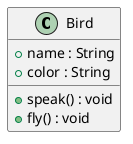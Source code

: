 @startuml

class Bird {
    + name : String
    + color : String
    + speak() : void
    + fly() : void
}

@enduml
